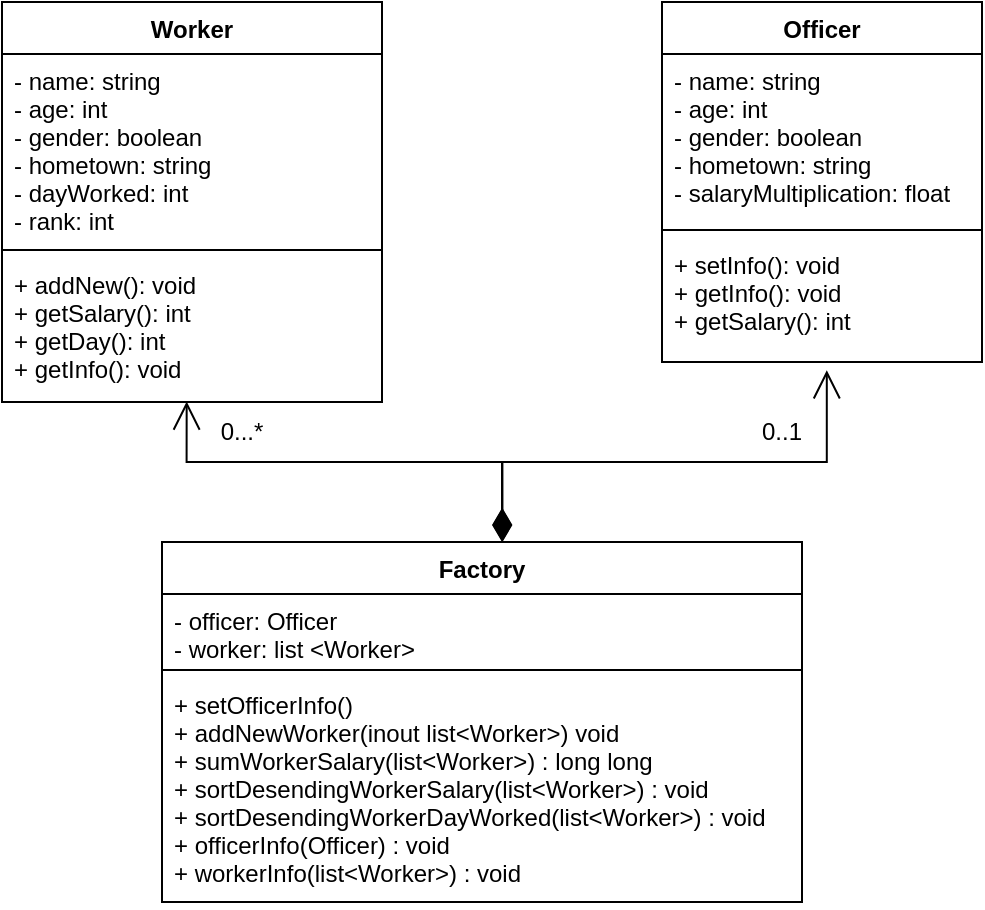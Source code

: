 <mxfile version="15.4.0" type="device"><diagram id="sRymeqGQJl5YzLwdXZoB" name="Page-1"><mxGraphModel dx="706" dy="408" grid="1" gridSize="10" guides="1" tooltips="1" connect="1" arrows="1" fold="1" page="1" pageScale="1" pageWidth="850" pageHeight="1100" math="0" shadow="0"><root><mxCell id="0"/><mxCell id="1" parent="0"/><mxCell id="6I1V2PYswt2k6xJZ1gvv-1" value="Worker" style="swimlane;fontStyle=1;align=center;verticalAlign=top;childLayout=stackLayout;horizontal=1;startSize=26;horizontalStack=0;resizeParent=1;resizeParentMax=0;resizeLast=0;collapsible=1;marginBottom=0;" parent="1" vertex="1"><mxGeometry x="150" y="70" width="190" height="200" as="geometry"/></mxCell><mxCell id="6I1V2PYswt2k6xJZ1gvv-2" value="- name: string&#10;- age: int&#10;- gender: boolean&#10;- hometown: string&#10;- dayWorked: int&#10;- rank: int" style="text;strokeColor=none;fillColor=none;align=left;verticalAlign=top;spacingLeft=4;spacingRight=4;overflow=hidden;rotatable=0;points=[[0,0.5],[1,0.5]];portConstraint=eastwest;" parent="6I1V2PYswt2k6xJZ1gvv-1" vertex="1"><mxGeometry y="26" width="190" height="94" as="geometry"/></mxCell><mxCell id="6I1V2PYswt2k6xJZ1gvv-3" value="" style="line;strokeWidth=1;fillColor=none;align=left;verticalAlign=middle;spacingTop=-1;spacingLeft=3;spacingRight=3;rotatable=0;labelPosition=right;points=[];portConstraint=eastwest;" parent="6I1V2PYswt2k6xJZ1gvv-1" vertex="1"><mxGeometry y="120" width="190" height="8" as="geometry"/></mxCell><mxCell id="6I1V2PYswt2k6xJZ1gvv-4" value="+ addNew(): void&#10;+ getSalary(): int&#10;+ getDay(): int&#10;+ getInfo(): void" style="text;strokeColor=none;fillColor=none;align=left;verticalAlign=top;spacingLeft=4;spacingRight=4;overflow=hidden;rotatable=0;points=[[0,0.5],[1,0.5]];portConstraint=eastwest;" parent="6I1V2PYswt2k6xJZ1gvv-1" vertex="1"><mxGeometry y="128" width="190" height="72" as="geometry"/></mxCell><mxCell id="6I1V2PYswt2k6xJZ1gvv-10" value="Factory" style="swimlane;fontStyle=1;align=center;verticalAlign=top;childLayout=stackLayout;horizontal=1;startSize=26;horizontalStack=0;resizeParent=1;resizeParentMax=0;resizeLast=0;collapsible=1;marginBottom=0;" parent="1" vertex="1"><mxGeometry x="230" y="340" width="320" height="180" as="geometry"/></mxCell><mxCell id="6I1V2PYswt2k6xJZ1gvv-11" value="- officer: Officer&#10;- worker: list &lt;Worker&gt;" style="text;strokeColor=none;fillColor=none;align=left;verticalAlign=top;spacingLeft=4;spacingRight=4;overflow=hidden;rotatable=0;points=[[0,0.5],[1,0.5]];portConstraint=eastwest;" parent="6I1V2PYswt2k6xJZ1gvv-10" vertex="1"><mxGeometry y="26" width="320" height="34" as="geometry"/></mxCell><mxCell id="6I1V2PYswt2k6xJZ1gvv-12" value="" style="line;strokeWidth=1;fillColor=none;align=left;verticalAlign=middle;spacingTop=-1;spacingLeft=3;spacingRight=3;rotatable=0;labelPosition=right;points=[];portConstraint=eastwest;" parent="6I1V2PYswt2k6xJZ1gvv-10" vertex="1"><mxGeometry y="60" width="320" height="8" as="geometry"/></mxCell><mxCell id="6I1V2PYswt2k6xJZ1gvv-13" value="+ setOfficerInfo()&#10;+ addNewWorker(inout list&lt;Worker&gt;) void&#10;+ sumWorkerSalary(list&lt;Worker&gt;) : long long&#10;+ sortDesendingWorkerSalary(list&lt;Worker&gt;) : void&#10;+ sortDesendingWorkerDayWorked(list&lt;Worker&gt;) : void&#10;+ officerInfo(Officer) : void&#10;+ workerInfo(list&lt;Worker&gt;) : void" style="text;strokeColor=none;fillColor=none;align=left;verticalAlign=top;spacingLeft=4;spacingRight=4;overflow=hidden;rotatable=0;points=[[0,0.5],[1,0.5]];portConstraint=eastwest;" parent="6I1V2PYswt2k6xJZ1gvv-10" vertex="1"><mxGeometry y="68" width="320" height="112" as="geometry"/></mxCell><mxCell id="6I1V2PYswt2k6xJZ1gvv-18" value="Officer" style="swimlane;fontStyle=1;align=center;verticalAlign=top;childLayout=stackLayout;horizontal=1;startSize=26;horizontalStack=0;resizeParent=1;resizeParentMax=0;resizeLast=0;collapsible=1;marginBottom=0;" parent="1" vertex="1"><mxGeometry x="480" y="70" width="160" height="180" as="geometry"/></mxCell><mxCell id="6I1V2PYswt2k6xJZ1gvv-19" value="- name: string&#10;- age: int&#10;- gender: boolean&#10;- hometown: string&#10;- salaryMultiplication: float" style="text;strokeColor=none;fillColor=none;align=left;verticalAlign=top;spacingLeft=4;spacingRight=4;overflow=hidden;rotatable=0;points=[[0,0.5],[1,0.5]];portConstraint=eastwest;" parent="6I1V2PYswt2k6xJZ1gvv-18" vertex="1"><mxGeometry y="26" width="160" height="84" as="geometry"/></mxCell><mxCell id="6I1V2PYswt2k6xJZ1gvv-20" value="" style="line;strokeWidth=1;fillColor=none;align=left;verticalAlign=middle;spacingTop=-1;spacingLeft=3;spacingRight=3;rotatable=0;labelPosition=right;points=[];portConstraint=eastwest;" parent="6I1V2PYswt2k6xJZ1gvv-18" vertex="1"><mxGeometry y="110" width="160" height="8" as="geometry"/></mxCell><mxCell id="6I1V2PYswt2k6xJZ1gvv-21" value="+ setInfo(): void&#10;+ getInfo(): void&#10;+ getSalary(): int" style="text;strokeColor=none;fillColor=none;align=left;verticalAlign=top;spacingLeft=4;spacingRight=4;overflow=hidden;rotatable=0;points=[[0,0.5],[1,0.5]];portConstraint=eastwest;" parent="6I1V2PYswt2k6xJZ1gvv-18" vertex="1"><mxGeometry y="118" width="160" height="62" as="geometry"/></mxCell><mxCell id="ghJJAzv87WWr3QEvWfRf-3" value="0...*" style="text;html=1;strokeColor=none;fillColor=none;align=center;verticalAlign=middle;whiteSpace=wrap;rounded=0;" parent="1" vertex="1"><mxGeometry x="240" y="270" width="60" height="30" as="geometry"/></mxCell><mxCell id="ghJJAzv87WWr3QEvWfRf-4" value="" style="endArrow=open;html=1;endSize=12;startArrow=diamondThin;startSize=14;startFill=1;edgeStyle=orthogonalEdgeStyle;align=left;verticalAlign=bottom;rounded=0;entryX=0.515;entryY=1.067;entryDx=0;entryDy=0;entryPerimeter=0;" parent="1" source="6I1V2PYswt2k6xJZ1gvv-10" target="6I1V2PYswt2k6xJZ1gvv-21" edge="1"><mxGeometry x="-1" y="3" relative="1" as="geometry"><mxPoint x="380" y="290" as="sourcePoint"/><mxPoint x="560" y="250" as="targetPoint"/><Array as="points"><mxPoint x="400" y="300"/><mxPoint x="562" y="300"/></Array></mxGeometry></mxCell><mxCell id="ghJJAzv87WWr3QEvWfRf-5" value="" style="endArrow=open;html=1;endSize=12;startArrow=diamondThin;startSize=14;startFill=1;edgeStyle=orthogonalEdgeStyle;align=left;verticalAlign=bottom;rounded=0;exitX=0.532;exitY=0;exitDx=0;exitDy=0;exitPerimeter=0;entryX=0.486;entryY=0.997;entryDx=0;entryDy=0;entryPerimeter=0;" parent="1" source="6I1V2PYswt2k6xJZ1gvv-10" target="6I1V2PYswt2k6xJZ1gvv-4" edge="1"><mxGeometry x="-1" y="3" relative="1" as="geometry"><mxPoint x="259.97" y="300" as="sourcePoint"/><mxPoint x="339.97" y="220" as="targetPoint"/><Array as="points"><mxPoint x="400" y="300"/><mxPoint x="242" y="300"/></Array></mxGeometry></mxCell><mxCell id="tl6hXIAuhwvSwVK4okF8-1" value="0..1" style="text;html=1;strokeColor=none;fillColor=none;align=center;verticalAlign=middle;whiteSpace=wrap;rounded=0;" vertex="1" parent="1"><mxGeometry x="510" y="270" width="60" height="30" as="geometry"/></mxCell></root></mxGraphModel></diagram></mxfile>